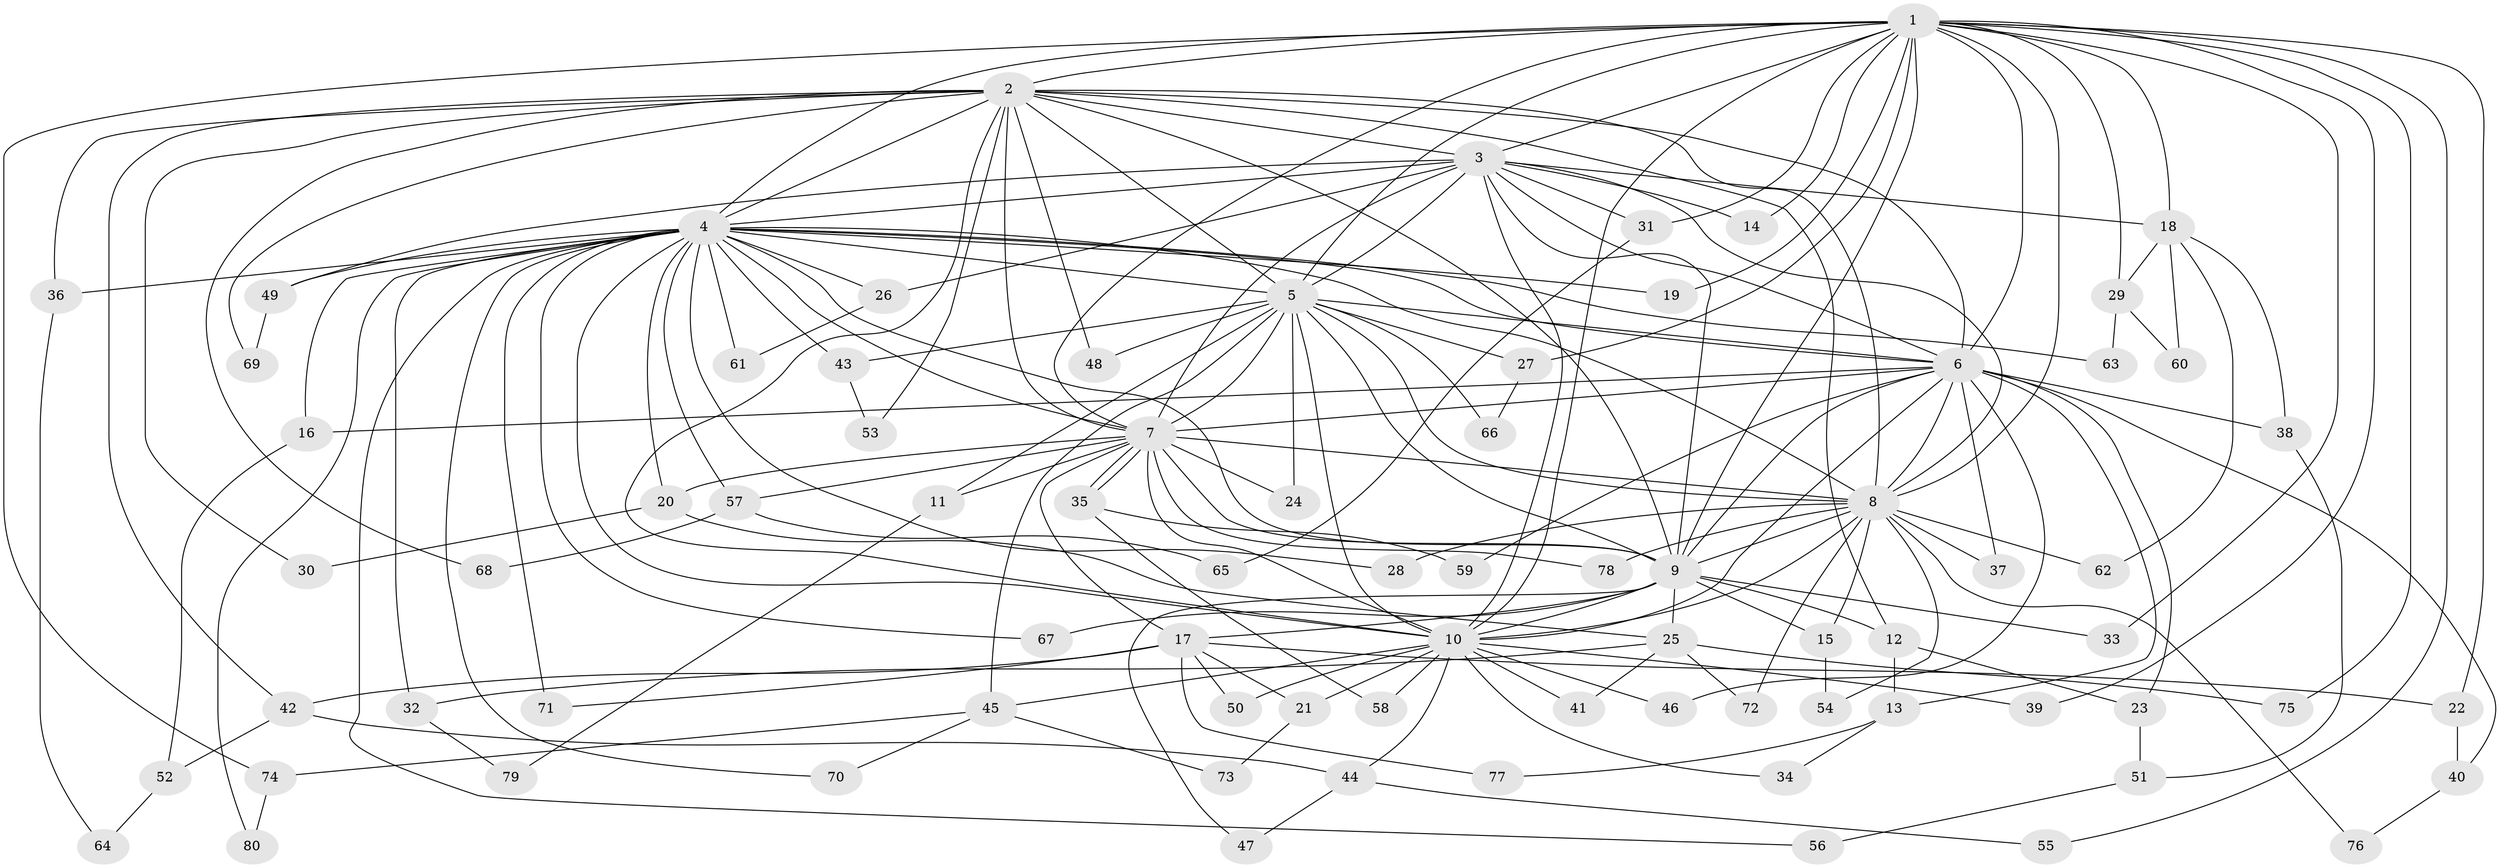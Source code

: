 // Generated by graph-tools (version 1.1) at 2025/35/03/09/25 02:35:15]
// undirected, 80 vertices, 185 edges
graph export_dot {
graph [start="1"]
  node [color=gray90,style=filled];
  1;
  2;
  3;
  4;
  5;
  6;
  7;
  8;
  9;
  10;
  11;
  12;
  13;
  14;
  15;
  16;
  17;
  18;
  19;
  20;
  21;
  22;
  23;
  24;
  25;
  26;
  27;
  28;
  29;
  30;
  31;
  32;
  33;
  34;
  35;
  36;
  37;
  38;
  39;
  40;
  41;
  42;
  43;
  44;
  45;
  46;
  47;
  48;
  49;
  50;
  51;
  52;
  53;
  54;
  55;
  56;
  57;
  58;
  59;
  60;
  61;
  62;
  63;
  64;
  65;
  66;
  67;
  68;
  69;
  70;
  71;
  72;
  73;
  74;
  75;
  76;
  77;
  78;
  79;
  80;
  1 -- 2;
  1 -- 3;
  1 -- 4;
  1 -- 5;
  1 -- 6;
  1 -- 7;
  1 -- 8;
  1 -- 9;
  1 -- 10;
  1 -- 14;
  1 -- 18;
  1 -- 19;
  1 -- 22;
  1 -- 27;
  1 -- 29;
  1 -- 31;
  1 -- 33;
  1 -- 39;
  1 -- 55;
  1 -- 74;
  1 -- 75;
  2 -- 3;
  2 -- 4;
  2 -- 5;
  2 -- 6;
  2 -- 7;
  2 -- 8;
  2 -- 9;
  2 -- 10;
  2 -- 12;
  2 -- 30;
  2 -- 36;
  2 -- 42;
  2 -- 48;
  2 -- 53;
  2 -- 68;
  2 -- 69;
  3 -- 4;
  3 -- 5;
  3 -- 6;
  3 -- 7;
  3 -- 8;
  3 -- 9;
  3 -- 10;
  3 -- 14;
  3 -- 18;
  3 -- 26;
  3 -- 31;
  3 -- 49;
  4 -- 5;
  4 -- 6;
  4 -- 7;
  4 -- 8;
  4 -- 9;
  4 -- 10;
  4 -- 16;
  4 -- 19;
  4 -- 20;
  4 -- 26;
  4 -- 28;
  4 -- 32;
  4 -- 36;
  4 -- 43;
  4 -- 49;
  4 -- 56;
  4 -- 57;
  4 -- 61;
  4 -- 63;
  4 -- 67;
  4 -- 70;
  4 -- 71;
  4 -- 80;
  5 -- 6;
  5 -- 7;
  5 -- 8;
  5 -- 9;
  5 -- 10;
  5 -- 11;
  5 -- 24;
  5 -- 27;
  5 -- 43;
  5 -- 45;
  5 -- 48;
  5 -- 66;
  6 -- 7;
  6 -- 8;
  6 -- 9;
  6 -- 10;
  6 -- 13;
  6 -- 16;
  6 -- 23;
  6 -- 37;
  6 -- 38;
  6 -- 40;
  6 -- 46;
  6 -- 59;
  7 -- 8;
  7 -- 9;
  7 -- 10;
  7 -- 11;
  7 -- 17;
  7 -- 20;
  7 -- 24;
  7 -- 35;
  7 -- 35;
  7 -- 57;
  7 -- 78;
  8 -- 9;
  8 -- 10;
  8 -- 15;
  8 -- 28;
  8 -- 37;
  8 -- 54;
  8 -- 62;
  8 -- 72;
  8 -- 76;
  8 -- 78;
  9 -- 10;
  9 -- 12;
  9 -- 15;
  9 -- 17;
  9 -- 25;
  9 -- 33;
  9 -- 47;
  9 -- 67;
  10 -- 21;
  10 -- 34;
  10 -- 39;
  10 -- 41;
  10 -- 44;
  10 -- 45;
  10 -- 46;
  10 -- 50;
  10 -- 58;
  11 -- 79;
  12 -- 13;
  12 -- 23;
  13 -- 34;
  13 -- 77;
  15 -- 54;
  16 -- 52;
  17 -- 21;
  17 -- 22;
  17 -- 42;
  17 -- 50;
  17 -- 71;
  17 -- 77;
  18 -- 29;
  18 -- 38;
  18 -- 60;
  18 -- 62;
  20 -- 25;
  20 -- 30;
  21 -- 73;
  22 -- 40;
  23 -- 51;
  25 -- 32;
  25 -- 41;
  25 -- 72;
  25 -- 75;
  26 -- 61;
  27 -- 66;
  29 -- 60;
  29 -- 63;
  31 -- 65;
  32 -- 79;
  35 -- 58;
  35 -- 59;
  36 -- 64;
  38 -- 51;
  40 -- 76;
  42 -- 44;
  42 -- 52;
  43 -- 53;
  44 -- 47;
  44 -- 55;
  45 -- 70;
  45 -- 73;
  45 -- 74;
  49 -- 69;
  51 -- 56;
  52 -- 64;
  57 -- 65;
  57 -- 68;
  74 -- 80;
}
